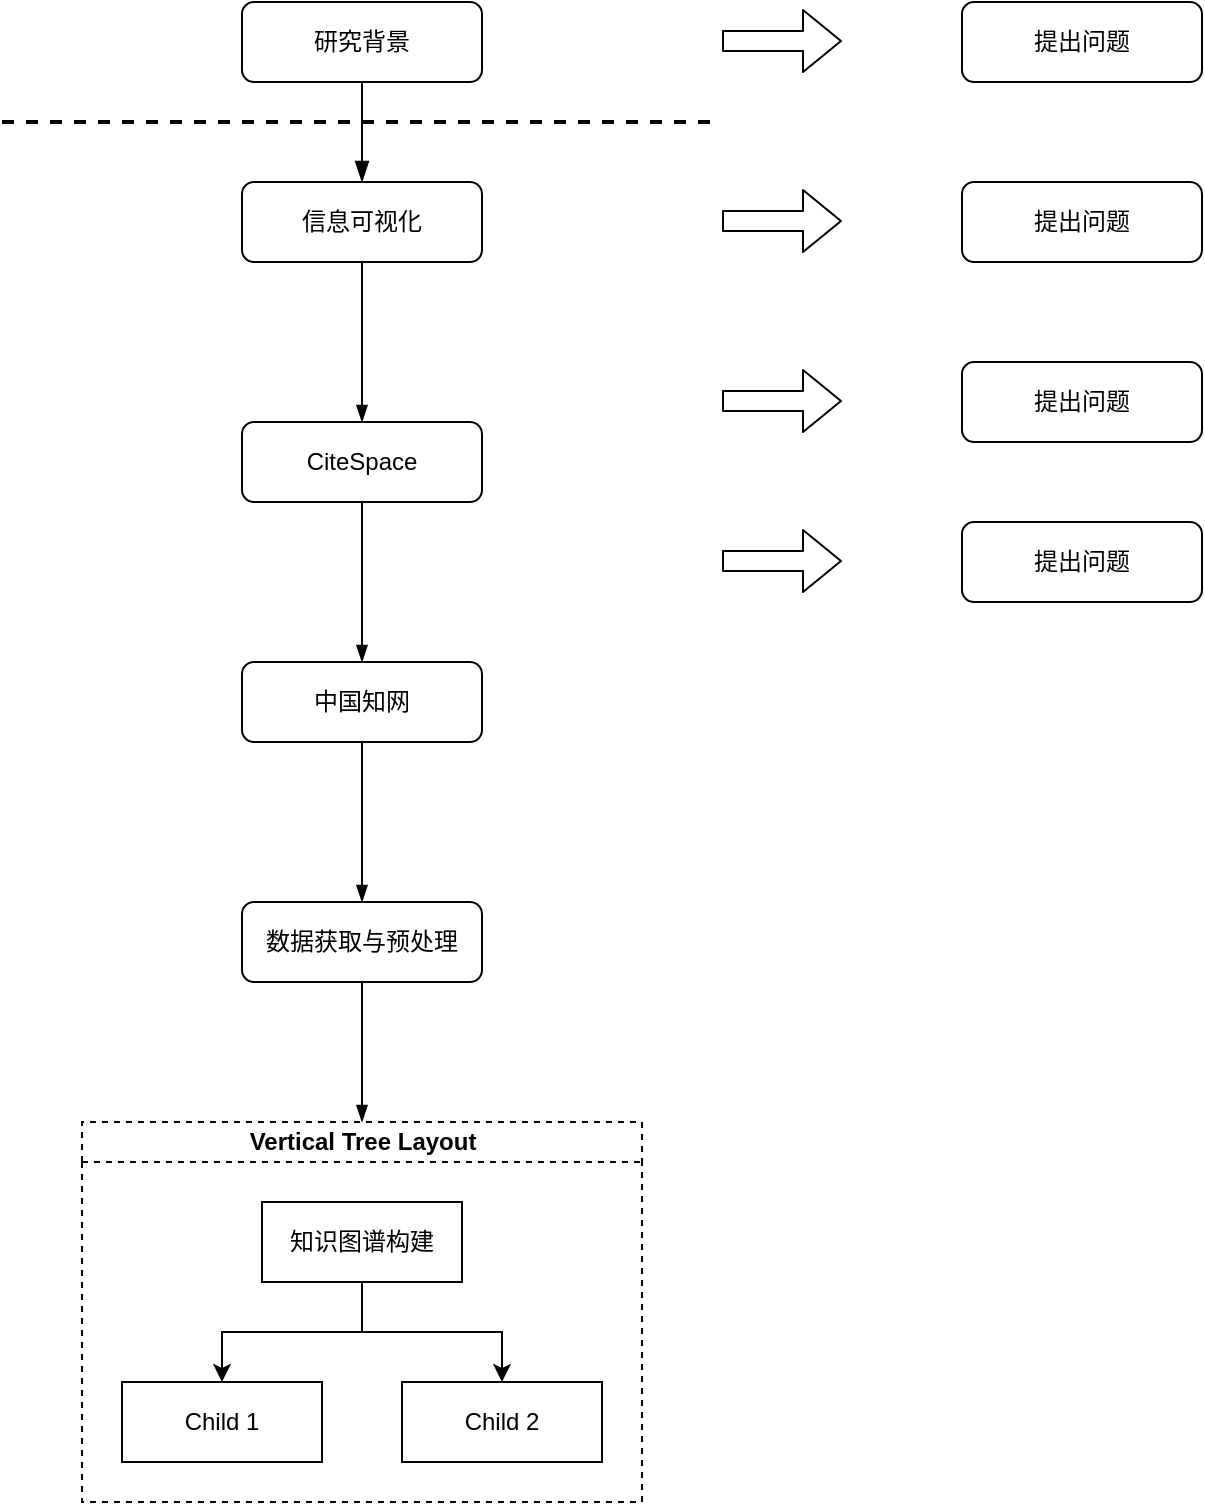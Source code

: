 <mxfile version="14.5.1" type="github">
  <diagram id="C5RBs43oDa-KdzZeNtuy" name="Page-1">
    <mxGraphModel dx="881" dy="584" grid="1" gridSize="10" guides="1" tooltips="1" connect="1" arrows="1" fold="1" page="1" pageScale="1" pageWidth="827" pageHeight="1169" math="0" shadow="0">
      <root>
        <mxCell id="WIyWlLk6GJQsqaUBKTNV-0" />
        <mxCell id="WIyWlLk6GJQsqaUBKTNV-1" parent="WIyWlLk6GJQsqaUBKTNV-0" />
        <mxCell id="WIyWlLk6GJQsqaUBKTNV-2" value="" style="rounded=0;html=1;jettySize=auto;orthogonalLoop=1;fontSize=11;endArrow=blockThin;endFill=1;endSize=8;strokeWidth=1;shadow=0;labelBackgroundColor=none;edgeStyle=orthogonalEdgeStyle;" parent="WIyWlLk6GJQsqaUBKTNV-1" source="WIyWlLk6GJQsqaUBKTNV-3" edge="1">
          <mxGeometry relative="1" as="geometry">
            <mxPoint x="220" y="170" as="targetPoint" />
          </mxGeometry>
        </mxCell>
        <mxCell id="WIyWlLk6GJQsqaUBKTNV-3" value="研究背景" style="rounded=1;whiteSpace=wrap;html=1;fontSize=12;glass=0;strokeWidth=1;shadow=0;" parent="WIyWlLk6GJQsqaUBKTNV-1" vertex="1">
          <mxGeometry x="160" y="80" width="120" height="40" as="geometry" />
        </mxCell>
        <mxCell id="WIyWlLk6GJQsqaUBKTNV-7" value="提出问题" style="rounded=1;whiteSpace=wrap;html=1;fontSize=12;glass=0;strokeWidth=1;shadow=0;" parent="WIyWlLk6GJQsqaUBKTNV-1" vertex="1">
          <mxGeometry x="520" y="80" width="120" height="40" as="geometry" />
        </mxCell>
        <mxCell id="nxJLiq8hY2xZPoSbCBGd-12" value="" style="edgeStyle=orthogonalEdgeStyle;rounded=0;orthogonalLoop=1;jettySize=auto;html=1;endArrow=blockThin;endFill=1;strokeWidth=1;" edge="1" parent="WIyWlLk6GJQsqaUBKTNV-1" source="nxJLiq8hY2xZPoSbCBGd-0" target="nxJLiq8hY2xZPoSbCBGd-11">
          <mxGeometry relative="1" as="geometry" />
        </mxCell>
        <mxCell id="nxJLiq8hY2xZPoSbCBGd-0" value="信息可视化" style="rounded=1;whiteSpace=wrap;html=1;fontSize=12;glass=0;strokeWidth=1;shadow=0;" vertex="1" parent="WIyWlLk6GJQsqaUBKTNV-1">
          <mxGeometry x="160" y="170" width="120" height="40" as="geometry" />
        </mxCell>
        <mxCell id="nxJLiq8hY2xZPoSbCBGd-1" value="" style="endArrow=none;dashed=1;html=1;strokeWidth=2;" edge="1" parent="WIyWlLk6GJQsqaUBKTNV-1">
          <mxGeometry width="50" height="50" relative="1" as="geometry">
            <mxPoint x="40" y="140" as="sourcePoint" />
            <mxPoint x="400" y="140" as="targetPoint" />
          </mxGeometry>
        </mxCell>
        <mxCell id="nxJLiq8hY2xZPoSbCBGd-2" value="" style="shape=flexArrow;endArrow=classic;html=1;strokeWidth=1;" edge="1" parent="WIyWlLk6GJQsqaUBKTNV-1">
          <mxGeometry width="50" height="50" relative="1" as="geometry">
            <mxPoint x="400" y="99.5" as="sourcePoint" />
            <mxPoint x="460" y="99.5" as="targetPoint" />
          </mxGeometry>
        </mxCell>
        <mxCell id="nxJLiq8hY2xZPoSbCBGd-3" value="提出问题" style="rounded=1;whiteSpace=wrap;html=1;fontSize=12;glass=0;strokeWidth=1;shadow=0;" vertex="1" parent="WIyWlLk6GJQsqaUBKTNV-1">
          <mxGeometry x="520" y="170" width="120" height="40" as="geometry" />
        </mxCell>
        <mxCell id="nxJLiq8hY2xZPoSbCBGd-4" value="" style="shape=flexArrow;endArrow=classic;html=1;strokeWidth=1;" edge="1" parent="WIyWlLk6GJQsqaUBKTNV-1">
          <mxGeometry width="50" height="50" relative="1" as="geometry">
            <mxPoint x="400" y="189.5" as="sourcePoint" />
            <mxPoint x="460" y="189.5" as="targetPoint" />
          </mxGeometry>
        </mxCell>
        <mxCell id="nxJLiq8hY2xZPoSbCBGd-5" value="提出问题" style="rounded=1;whiteSpace=wrap;html=1;fontSize=12;glass=0;strokeWidth=1;shadow=0;" vertex="1" parent="WIyWlLk6GJQsqaUBKTNV-1">
          <mxGeometry x="520" y="260" width="120" height="40" as="geometry" />
        </mxCell>
        <mxCell id="nxJLiq8hY2xZPoSbCBGd-6" value="" style="shape=flexArrow;endArrow=classic;html=1;strokeWidth=1;" edge="1" parent="WIyWlLk6GJQsqaUBKTNV-1">
          <mxGeometry width="50" height="50" relative="1" as="geometry">
            <mxPoint x="400" y="279.5" as="sourcePoint" />
            <mxPoint x="460" y="279.5" as="targetPoint" />
          </mxGeometry>
        </mxCell>
        <mxCell id="nxJLiq8hY2xZPoSbCBGd-7" value="提出问题" style="rounded=1;whiteSpace=wrap;html=1;fontSize=12;glass=0;strokeWidth=1;shadow=0;" vertex="1" parent="WIyWlLk6GJQsqaUBKTNV-1">
          <mxGeometry x="520" y="340" width="120" height="40" as="geometry" />
        </mxCell>
        <mxCell id="nxJLiq8hY2xZPoSbCBGd-8" value="" style="shape=flexArrow;endArrow=classic;html=1;strokeWidth=1;" edge="1" parent="WIyWlLk6GJQsqaUBKTNV-1">
          <mxGeometry width="50" height="50" relative="1" as="geometry">
            <mxPoint x="400" y="359.5" as="sourcePoint" />
            <mxPoint x="460" y="359.5" as="targetPoint" />
          </mxGeometry>
        </mxCell>
        <mxCell id="nxJLiq8hY2xZPoSbCBGd-14" value="" style="edgeStyle=orthogonalEdgeStyle;rounded=0;orthogonalLoop=1;jettySize=auto;html=1;endArrow=blockThin;endFill=1;strokeWidth=1;" edge="1" parent="WIyWlLk6GJQsqaUBKTNV-1" source="nxJLiq8hY2xZPoSbCBGd-11" target="nxJLiq8hY2xZPoSbCBGd-13">
          <mxGeometry relative="1" as="geometry" />
        </mxCell>
        <mxCell id="nxJLiq8hY2xZPoSbCBGd-11" value="CiteSpace" style="rounded=1;whiteSpace=wrap;html=1;fontSize=12;glass=0;strokeWidth=1;shadow=0;" vertex="1" parent="WIyWlLk6GJQsqaUBKTNV-1">
          <mxGeometry x="160" y="290" width="120" height="40" as="geometry" />
        </mxCell>
        <mxCell id="nxJLiq8hY2xZPoSbCBGd-16" value="" style="edgeStyle=orthogonalEdgeStyle;rounded=0;orthogonalLoop=1;jettySize=auto;html=1;endArrow=blockThin;endFill=1;strokeWidth=1;" edge="1" parent="WIyWlLk6GJQsqaUBKTNV-1" source="nxJLiq8hY2xZPoSbCBGd-13" target="nxJLiq8hY2xZPoSbCBGd-15">
          <mxGeometry relative="1" as="geometry" />
        </mxCell>
        <mxCell id="nxJLiq8hY2xZPoSbCBGd-13" value="中国知网" style="rounded=1;whiteSpace=wrap;html=1;fontSize=12;glass=0;strokeWidth=1;shadow=0;" vertex="1" parent="WIyWlLk6GJQsqaUBKTNV-1">
          <mxGeometry x="160" y="410" width="120" height="40" as="geometry" />
        </mxCell>
        <mxCell id="nxJLiq8hY2xZPoSbCBGd-18" value="" style="edgeStyle=orthogonalEdgeStyle;rounded=0;orthogonalLoop=1;jettySize=auto;html=1;endArrow=blockThin;endFill=1;strokeWidth=1;" edge="1" parent="WIyWlLk6GJQsqaUBKTNV-1" source="nxJLiq8hY2xZPoSbCBGd-15">
          <mxGeometry relative="1" as="geometry">
            <mxPoint x="220" y="640" as="targetPoint" />
          </mxGeometry>
        </mxCell>
        <mxCell id="nxJLiq8hY2xZPoSbCBGd-15" value="数据获取与预处理" style="rounded=1;whiteSpace=wrap;html=1;fontSize=12;glass=0;strokeWidth=1;shadow=0;" vertex="1" parent="WIyWlLk6GJQsqaUBKTNV-1">
          <mxGeometry x="160" y="530" width="120" height="40" as="geometry" />
        </mxCell>
        <mxCell id="nxJLiq8hY2xZPoSbCBGd-19" value="Vertical Tree Layout" style="swimlane;html=1;startSize=20;horizontal=1;childLayout=treeLayout;horizontalTree=0;resizable=0;containerType=tree;dashed=1;" vertex="1" parent="WIyWlLk6GJQsqaUBKTNV-1">
          <mxGeometry x="80" y="640" width="280" height="190" as="geometry" />
        </mxCell>
        <mxCell id="nxJLiq8hY2xZPoSbCBGd-20" value="知识图谱构建" style="whiteSpace=wrap;html=1;" vertex="1" parent="nxJLiq8hY2xZPoSbCBGd-19">
          <mxGeometry x="90" y="40" width="100" height="40" as="geometry" />
        </mxCell>
        <mxCell id="nxJLiq8hY2xZPoSbCBGd-21" value="Child 1" style="whiteSpace=wrap;html=1;" vertex="1" parent="nxJLiq8hY2xZPoSbCBGd-19">
          <mxGeometry x="20" y="130" width="100" height="40" as="geometry" />
        </mxCell>
        <mxCell id="nxJLiq8hY2xZPoSbCBGd-22" value="" style="edgeStyle=elbowEdgeStyle;elbow=vertical;html=1;rounded=0;" edge="1" parent="nxJLiq8hY2xZPoSbCBGd-19" source="nxJLiq8hY2xZPoSbCBGd-20" target="nxJLiq8hY2xZPoSbCBGd-21">
          <mxGeometry relative="1" as="geometry" />
        </mxCell>
        <mxCell id="nxJLiq8hY2xZPoSbCBGd-23" value="Child 2" style="whiteSpace=wrap;html=1;" vertex="1" parent="nxJLiq8hY2xZPoSbCBGd-19">
          <mxGeometry x="160" y="130" width="100" height="40" as="geometry" />
        </mxCell>
        <mxCell id="nxJLiq8hY2xZPoSbCBGd-24" value="" style="edgeStyle=elbowEdgeStyle;elbow=vertical;html=1;rounded=0;" edge="1" parent="nxJLiq8hY2xZPoSbCBGd-19" source="nxJLiq8hY2xZPoSbCBGd-20" target="nxJLiq8hY2xZPoSbCBGd-23">
          <mxGeometry relative="1" as="geometry" />
        </mxCell>
      </root>
    </mxGraphModel>
  </diagram>
</mxfile>
